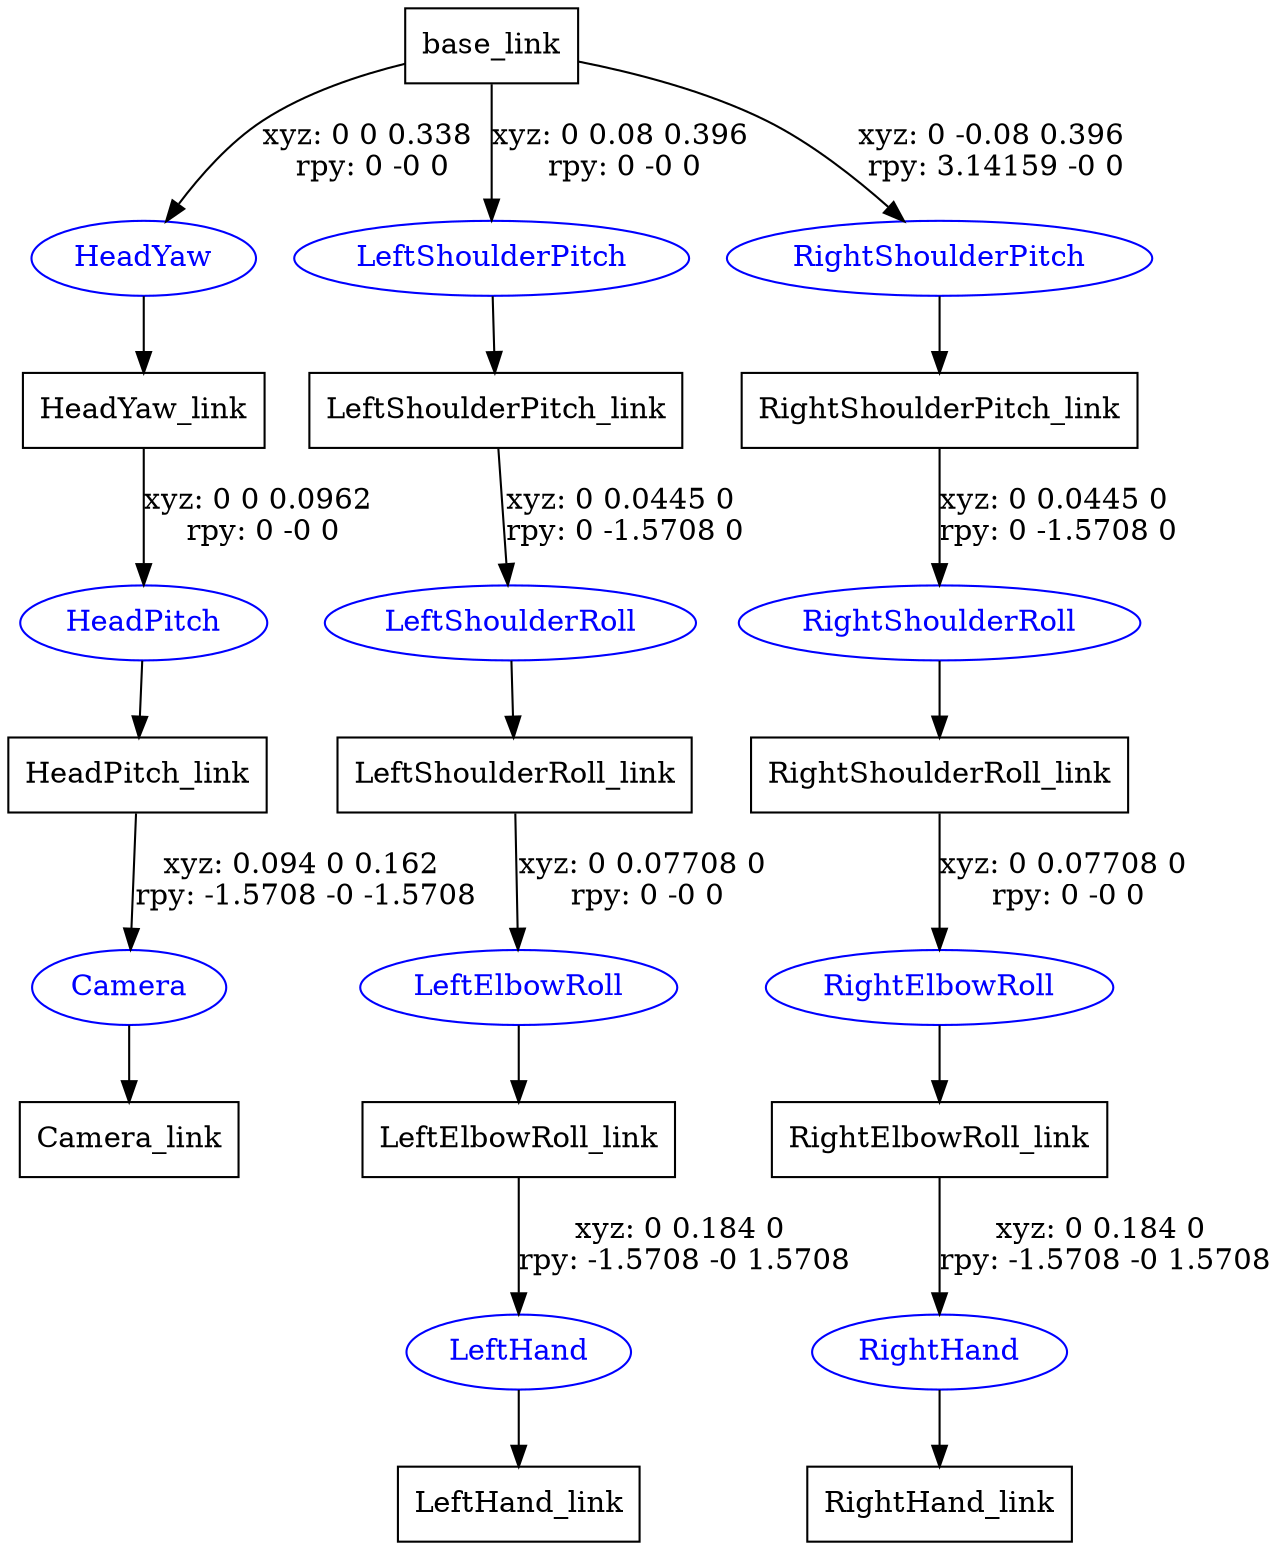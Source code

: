 digraph G {
node [shape=box];
"base_link" [label="base_link"];
"HeadYaw_link" [label="HeadYaw_link"];
"HeadPitch_link" [label="HeadPitch_link"];
"Camera_link" [label="Camera_link"];
"LeftShoulderPitch_link" [label="LeftShoulderPitch_link"];
"LeftShoulderRoll_link" [label="LeftShoulderRoll_link"];
"LeftElbowRoll_link" [label="LeftElbowRoll_link"];
"LeftHand_link" [label="LeftHand_link"];
"RightShoulderPitch_link" [label="RightShoulderPitch_link"];
"RightShoulderRoll_link" [label="RightShoulderRoll_link"];
"RightElbowRoll_link" [label="RightElbowRoll_link"];
"RightHand_link" [label="RightHand_link"];
node [shape=ellipse, color=blue, fontcolor=blue];
"base_link" -> "HeadYaw" [label="xyz: 0 0 0.338 \nrpy: 0 -0 0"]
"HeadYaw" -> "HeadYaw_link"
"HeadYaw_link" -> "HeadPitch" [label="xyz: 0 0 0.0962 \nrpy: 0 -0 0"]
"HeadPitch" -> "HeadPitch_link"
"HeadPitch_link" -> "Camera" [label="xyz: 0.094 0 0.162 \nrpy: -1.5708 -0 -1.5708"]
"Camera" -> "Camera_link"
"base_link" -> "LeftShoulderPitch" [label="xyz: 0 0.08 0.396 \nrpy: 0 -0 0"]
"LeftShoulderPitch" -> "LeftShoulderPitch_link"
"LeftShoulderPitch_link" -> "LeftShoulderRoll" [label="xyz: 0 0.0445 0 \nrpy: 0 -1.5708 0"]
"LeftShoulderRoll" -> "LeftShoulderRoll_link"
"LeftShoulderRoll_link" -> "LeftElbowRoll" [label="xyz: 0 0.07708 0 \nrpy: 0 -0 0"]
"LeftElbowRoll" -> "LeftElbowRoll_link"
"LeftElbowRoll_link" -> "LeftHand" [label="xyz: 0 0.184 0 \nrpy: -1.5708 -0 1.5708"]
"LeftHand" -> "LeftHand_link"
"base_link" -> "RightShoulderPitch" [label="xyz: 0 -0.08 0.396 \nrpy: 3.14159 -0 0"]
"RightShoulderPitch" -> "RightShoulderPitch_link"
"RightShoulderPitch_link" -> "RightShoulderRoll" [label="xyz: 0 0.0445 0 \nrpy: 0 -1.5708 0"]
"RightShoulderRoll" -> "RightShoulderRoll_link"
"RightShoulderRoll_link" -> "RightElbowRoll" [label="xyz: 0 0.07708 0 \nrpy: 0 -0 0"]
"RightElbowRoll" -> "RightElbowRoll_link"
"RightElbowRoll_link" -> "RightHand" [label="xyz: 0 0.184 0 \nrpy: -1.5708 -0 1.5708"]
"RightHand" -> "RightHand_link"
}
